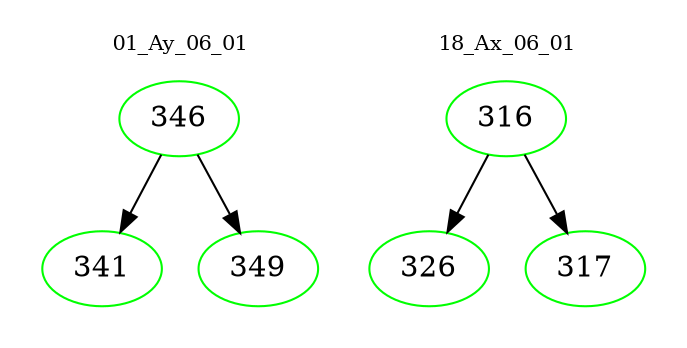 digraph{
subgraph cluster_0 {
color = white
label = "01_Ay_06_01";
fontsize=10;
T0_346 [label="346", color="green"]
T0_346 -> T0_341 [color="black"]
T0_341 [label="341", color="green"]
T0_346 -> T0_349 [color="black"]
T0_349 [label="349", color="green"]
}
subgraph cluster_1 {
color = white
label = "18_Ax_06_01";
fontsize=10;
T1_316 [label="316", color="green"]
T1_316 -> T1_326 [color="black"]
T1_326 [label="326", color="green"]
T1_316 -> T1_317 [color="black"]
T1_317 [label="317", color="green"]
}
}
